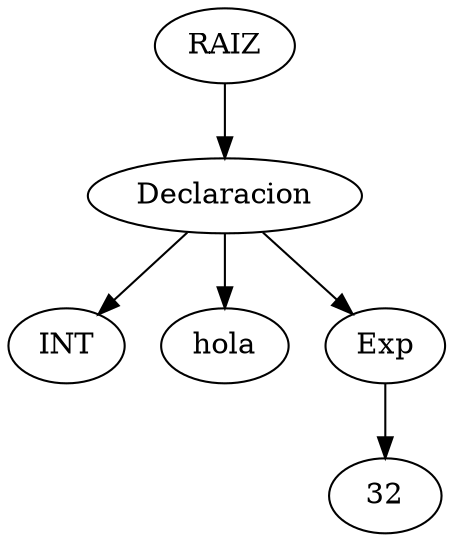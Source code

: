 digraph {
	Node0 [label=RAIZ]
	Node2612119769536 [label=Declaracion]
	Node0 -> Node2612119769536
	Nodet2612119769536 [label=INT]
	Node2612119769536 -> Nodet2612119769536
	Noden2612119769536 [label=hola]
	Node2612119769536 -> Noden2612119769536
	Node2612119593648 [label=Exp]
	Node2612119769536 -> Node2612119593648
	NodeV2612119593648 [label=32]
	Node2612119593648 -> NodeV2612119593648
}
